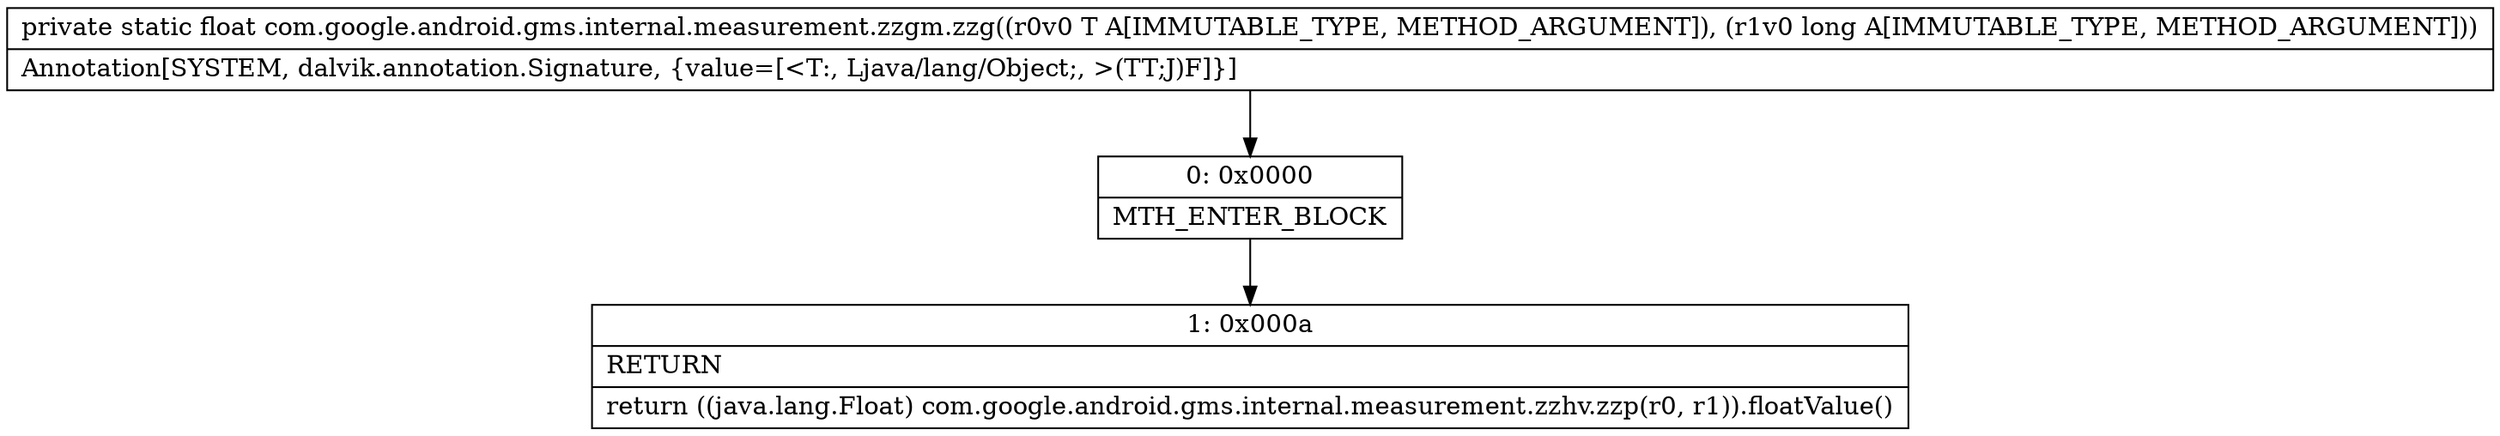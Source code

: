 digraph "CFG forcom.google.android.gms.internal.measurement.zzgm.zzg(Ljava\/lang\/Object;J)F" {
Node_0 [shape=record,label="{0\:\ 0x0000|MTH_ENTER_BLOCK\l}"];
Node_1 [shape=record,label="{1\:\ 0x000a|RETURN\l|return ((java.lang.Float) com.google.android.gms.internal.measurement.zzhv.zzp(r0, r1)).floatValue()\l}"];
MethodNode[shape=record,label="{private static float com.google.android.gms.internal.measurement.zzgm.zzg((r0v0 T A[IMMUTABLE_TYPE, METHOD_ARGUMENT]), (r1v0 long A[IMMUTABLE_TYPE, METHOD_ARGUMENT]))  | Annotation[SYSTEM, dalvik.annotation.Signature, \{value=[\<T:, Ljava\/lang\/Object;, \>(TT;J)F]\}]\l}"];
MethodNode -> Node_0;
Node_0 -> Node_1;
}

